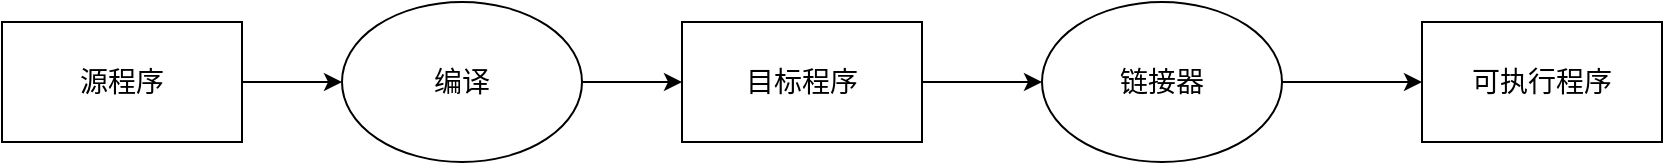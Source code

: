 <mxfile version="20.6.2" type="device"><diagram id="-EXYEVfdTiQoPhfrSb6q" name="第 1 页"><mxGraphModel dx="852" dy="515" grid="1" gridSize="10" guides="1" tooltips="1" connect="1" arrows="1" fold="1" page="1" pageScale="1" pageWidth="1390" pageHeight="980" math="0" shadow="0"><root><mxCell id="0"/><mxCell id="1" parent="0"/><mxCell id="x-U7xX-ITArCS2RW1xGJ-6" value="" style="edgeStyle=orthogonalEdgeStyle;rounded=0;orthogonalLoop=1;jettySize=auto;html=1;fontSize=15;" edge="1" parent="1" source="x-U7xX-ITArCS2RW1xGJ-1" target="x-U7xX-ITArCS2RW1xGJ-2"><mxGeometry relative="1" as="geometry"/></mxCell><mxCell id="x-U7xX-ITArCS2RW1xGJ-1" value="源程序" style="rounded=0;whiteSpace=wrap;html=1;fontSize=14;" vertex="1" parent="1"><mxGeometry x="70" y="180" width="120" height="60" as="geometry"/></mxCell><mxCell id="x-U7xX-ITArCS2RW1xGJ-7" value="" style="edgeStyle=orthogonalEdgeStyle;rounded=0;orthogonalLoop=1;jettySize=auto;html=1;fontSize=15;" edge="1" parent="1" source="x-U7xX-ITArCS2RW1xGJ-2" target="x-U7xX-ITArCS2RW1xGJ-3"><mxGeometry relative="1" as="geometry"/></mxCell><mxCell id="x-U7xX-ITArCS2RW1xGJ-2" value="编译" style="ellipse;whiteSpace=wrap;html=1;fontSize=14;" vertex="1" parent="1"><mxGeometry x="240" y="170" width="120" height="80" as="geometry"/></mxCell><mxCell id="x-U7xX-ITArCS2RW1xGJ-8" value="" style="edgeStyle=orthogonalEdgeStyle;rounded=0;orthogonalLoop=1;jettySize=auto;html=1;fontSize=15;" edge="1" parent="1" source="x-U7xX-ITArCS2RW1xGJ-3" target="x-U7xX-ITArCS2RW1xGJ-4"><mxGeometry relative="1" as="geometry"/></mxCell><mxCell id="x-U7xX-ITArCS2RW1xGJ-3" value="目标程序" style="rounded=0;whiteSpace=wrap;html=1;fontSize=14;" vertex="1" parent="1"><mxGeometry x="410" y="180" width="120" height="60" as="geometry"/></mxCell><mxCell id="x-U7xX-ITArCS2RW1xGJ-9" value="" style="edgeStyle=orthogonalEdgeStyle;rounded=0;orthogonalLoop=1;jettySize=auto;html=1;fontSize=15;" edge="1" parent="1" source="x-U7xX-ITArCS2RW1xGJ-4" target="x-U7xX-ITArCS2RW1xGJ-5"><mxGeometry relative="1" as="geometry"/></mxCell><mxCell id="x-U7xX-ITArCS2RW1xGJ-4" value="链接器" style="ellipse;whiteSpace=wrap;html=1;fontSize=14;" vertex="1" parent="1"><mxGeometry x="590" y="170" width="120" height="80" as="geometry"/></mxCell><mxCell id="x-U7xX-ITArCS2RW1xGJ-5" value="可执行程序" style="rounded=0;whiteSpace=wrap;html=1;fontSize=14;" vertex="1" parent="1"><mxGeometry x="780" y="180" width="120" height="60" as="geometry"/></mxCell></root></mxGraphModel></diagram></mxfile>
